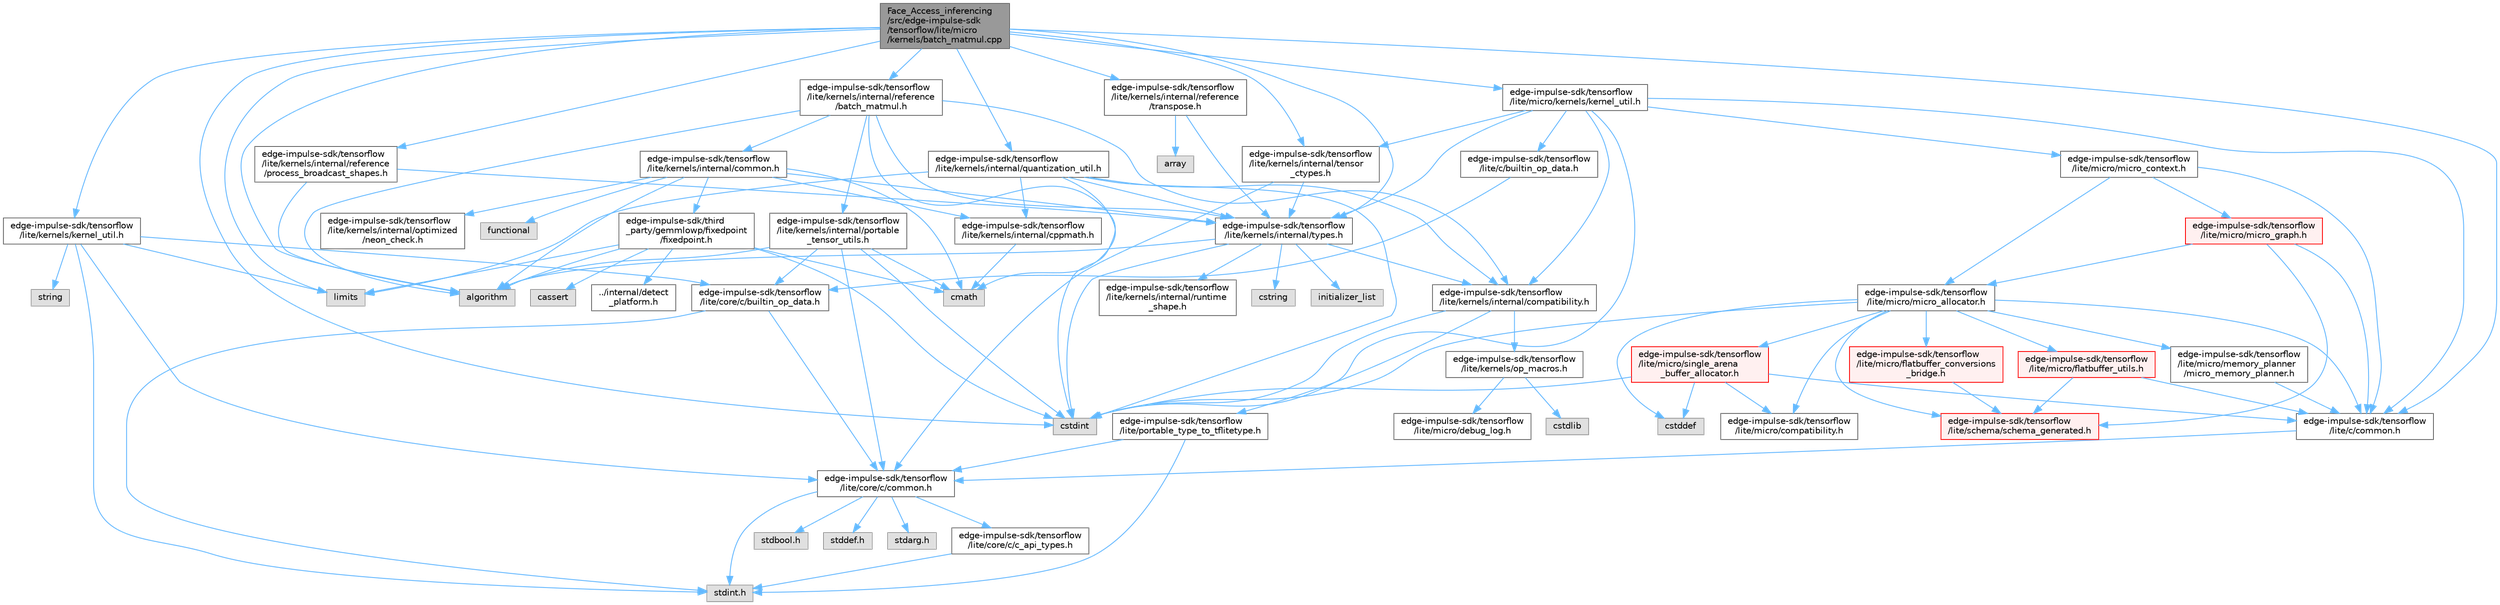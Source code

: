 digraph "Face_Access_inferencing/src/edge-impulse-sdk/tensorflow/lite/micro/kernels/batch_matmul.cpp"
{
 // LATEX_PDF_SIZE
  bgcolor="transparent";
  edge [fontname=Helvetica,fontsize=10,labelfontname=Helvetica,labelfontsize=10];
  node [fontname=Helvetica,fontsize=10,shape=box,height=0.2,width=0.4];
  Node1 [id="Node000001",label="Face_Access_inferencing\l/src/edge-impulse-sdk\l/tensorflow/lite/micro\l/kernels/batch_matmul.cpp",height=0.2,width=0.4,color="gray40", fillcolor="grey60", style="filled", fontcolor="black",tooltip=" "];
  Node1 -> Node2 [id="edge108_Node000001_Node000002",color="steelblue1",style="solid",tooltip=" "];
  Node2 [id="Node000002",label="edge-impulse-sdk/tensorflow\l/lite/kernels/internal/reference\l/batch_matmul.h",height=0.2,width=0.4,color="grey40", fillcolor="white", style="filled",URL="$_face___access__inferencing_2src_2edge-impulse-sdk_2tensorflow_2lite_2kernels_2internal_2reference_2batch__matmul_8h.html",tooltip=" "];
  Node2 -> Node3 [id="edge109_Node000002_Node000003",color="steelblue1",style="solid",tooltip=" "];
  Node3 [id="Node000003",label="algorithm",height=0.2,width=0.4,color="grey60", fillcolor="#E0E0E0", style="filled",tooltip=" "];
  Node2 -> Node4 [id="edge110_Node000002_Node000004",color="steelblue1",style="solid",tooltip=" "];
  Node4 [id="Node000004",label="cstdint",height=0.2,width=0.4,color="grey60", fillcolor="#E0E0E0", style="filled",tooltip=" "];
  Node2 -> Node5 [id="edge111_Node000002_Node000005",color="steelblue1",style="solid",tooltip=" "];
  Node5 [id="Node000005",label="edge-impulse-sdk/tensorflow\l/lite/kernels/internal/common.h",height=0.2,width=0.4,color="grey40", fillcolor="white", style="filled",URL="$_face___access__inferencing_2src_2edge-impulse-sdk_2tensorflow_2lite_2kernels_2internal_2common_8h.html",tooltip=" "];
  Node5 -> Node3 [id="edge112_Node000005_Node000003",color="steelblue1",style="solid",tooltip=" "];
  Node5 -> Node6 [id="edge113_Node000005_Node000006",color="steelblue1",style="solid",tooltip=" "];
  Node6 [id="Node000006",label="cmath",height=0.2,width=0.4,color="grey60", fillcolor="#E0E0E0", style="filled",tooltip=" "];
  Node5 -> Node7 [id="edge114_Node000005_Node000007",color="steelblue1",style="solid",tooltip=" "];
  Node7 [id="Node000007",label="functional",height=0.2,width=0.4,color="grey60", fillcolor="#E0E0E0", style="filled",tooltip=" "];
  Node5 -> Node8 [id="edge115_Node000005_Node000008",color="steelblue1",style="solid",tooltip=" "];
  Node8 [id="Node000008",label="edge-impulse-sdk/third\l_party/gemmlowp/fixedpoint\l/fixedpoint.h",height=0.2,width=0.4,color="grey40", fillcolor="white", style="filled",URL="$_face___access__inferencing_2src_2edge-impulse-sdk_2third__party_2gemmlowp_2fixedpoint_2fixedpoint_8h.html",tooltip=" "];
  Node8 -> Node3 [id="edge116_Node000008_Node000003",color="steelblue1",style="solid",tooltip=" "];
  Node8 -> Node9 [id="edge117_Node000008_Node000009",color="steelblue1",style="solid",tooltip=" "];
  Node9 [id="Node000009",label="cassert",height=0.2,width=0.4,color="grey60", fillcolor="#E0E0E0", style="filled",tooltip=" "];
  Node8 -> Node6 [id="edge118_Node000008_Node000006",color="steelblue1",style="solid",tooltip=" "];
  Node8 -> Node4 [id="edge119_Node000008_Node000004",color="steelblue1",style="solid",tooltip=" "];
  Node8 -> Node10 [id="edge120_Node000008_Node000010",color="steelblue1",style="solid",tooltip=" "];
  Node10 [id="Node000010",label="limits",height=0.2,width=0.4,color="grey60", fillcolor="#E0E0E0", style="filled",tooltip=" "];
  Node8 -> Node11 [id="edge121_Node000008_Node000011",color="steelblue1",style="solid",tooltip=" "];
  Node11 [id="Node000011",label="../internal/detect\l_platform.h",height=0.2,width=0.4,color="grey40", fillcolor="white", style="filled",URL="$_face___access__inferencing_2src_2edge-impulse-sdk_2third__party_2gemmlowp_2internal_2detect__platform_8h.html",tooltip=" "];
  Node5 -> Node12 [id="edge122_Node000005_Node000012",color="steelblue1",style="solid",tooltip=" "];
  Node12 [id="Node000012",label="edge-impulse-sdk/tensorflow\l/lite/kernels/internal/cppmath.h",height=0.2,width=0.4,color="grey40", fillcolor="white", style="filled",URL="$_face___access__inferencing_2src_2edge-impulse-sdk_2tensorflow_2lite_2kernels_2internal_2cppmath_8h.html",tooltip=" "];
  Node12 -> Node6 [id="edge123_Node000012_Node000006",color="steelblue1",style="solid",tooltip=" "];
  Node5 -> Node13 [id="edge124_Node000005_Node000013",color="steelblue1",style="solid",tooltip=" "];
  Node13 [id="Node000013",label="edge-impulse-sdk/tensorflow\l/lite/kernels/internal/optimized\l/neon_check.h",height=0.2,width=0.4,color="grey40", fillcolor="white", style="filled",URL="$_face___access__inferencing_2src_2edge-impulse-sdk_2tensorflow_2lite_2kernels_2internal_2optimized_2neon__check_8h.html",tooltip=" "];
  Node5 -> Node14 [id="edge125_Node000005_Node000014",color="steelblue1",style="solid",tooltip=" "];
  Node14 [id="Node000014",label="edge-impulse-sdk/tensorflow\l/lite/kernels/internal/types.h",height=0.2,width=0.4,color="grey40", fillcolor="white", style="filled",URL="$_face___access__inferencing_2src_2edge-impulse-sdk_2tensorflow_2lite_2kernels_2internal_2types_8h.html",tooltip=" "];
  Node14 -> Node3 [id="edge126_Node000014_Node000003",color="steelblue1",style="solid",tooltip=" "];
  Node14 -> Node4 [id="edge127_Node000014_Node000004",color="steelblue1",style="solid",tooltip=" "];
  Node14 -> Node15 [id="edge128_Node000014_Node000015",color="steelblue1",style="solid",tooltip=" "];
  Node15 [id="Node000015",label="cstring",height=0.2,width=0.4,color="grey60", fillcolor="#E0E0E0", style="filled",tooltip=" "];
  Node14 -> Node16 [id="edge129_Node000014_Node000016",color="steelblue1",style="solid",tooltip=" "];
  Node16 [id="Node000016",label="initializer_list",height=0.2,width=0.4,color="grey60", fillcolor="#E0E0E0", style="filled",tooltip=" "];
  Node14 -> Node17 [id="edge130_Node000014_Node000017",color="steelblue1",style="solid",tooltip=" "];
  Node17 [id="Node000017",label="edge-impulse-sdk/tensorflow\l/lite/kernels/internal/compatibility.h",height=0.2,width=0.4,color="grey40", fillcolor="white", style="filled",URL="$_face___access__inferencing_2src_2edge-impulse-sdk_2tensorflow_2lite_2kernels_2internal_2compatibility_8h.html",tooltip=" "];
  Node17 -> Node4 [id="edge131_Node000017_Node000004",color="steelblue1",style="solid",tooltip=" "];
  Node17 -> Node18 [id="edge132_Node000017_Node000018",color="steelblue1",style="solid",tooltip=" "];
  Node18 [id="Node000018",label="edge-impulse-sdk/tensorflow\l/lite/portable_type_to_tflitetype.h",height=0.2,width=0.4,color="grey40", fillcolor="white", style="filled",URL="$_face___access__inferencing_2src_2edge-impulse-sdk_2tensorflow_2lite_2portable__type__to__tflitetype_8h.html",tooltip=" "];
  Node18 -> Node19 [id="edge133_Node000018_Node000019",color="steelblue1",style="solid",tooltip=" "];
  Node19 [id="Node000019",label="stdint.h",height=0.2,width=0.4,color="grey60", fillcolor="#E0E0E0", style="filled",tooltip=" "];
  Node18 -> Node20 [id="edge134_Node000018_Node000020",color="steelblue1",style="solid",tooltip=" "];
  Node20 [id="Node000020",label="edge-impulse-sdk/tensorflow\l/lite/core/c/common.h",height=0.2,width=0.4,color="grey40", fillcolor="white", style="filled",URL="$_face___access__inferencing_2src_2edge-impulse-sdk_2tensorflow_2lite_2core_2c_2common_8h.html",tooltip=" "];
  Node20 -> Node21 [id="edge135_Node000020_Node000021",color="steelblue1",style="solid",tooltip=" "];
  Node21 [id="Node000021",label="stdarg.h",height=0.2,width=0.4,color="grey60", fillcolor="#E0E0E0", style="filled",tooltip=" "];
  Node20 -> Node22 [id="edge136_Node000020_Node000022",color="steelblue1",style="solid",tooltip=" "];
  Node22 [id="Node000022",label="stdbool.h",height=0.2,width=0.4,color="grey60", fillcolor="#E0E0E0", style="filled",tooltip=" "];
  Node20 -> Node23 [id="edge137_Node000020_Node000023",color="steelblue1",style="solid",tooltip=" "];
  Node23 [id="Node000023",label="stddef.h",height=0.2,width=0.4,color="grey60", fillcolor="#E0E0E0", style="filled",tooltip=" "];
  Node20 -> Node19 [id="edge138_Node000020_Node000019",color="steelblue1",style="solid",tooltip=" "];
  Node20 -> Node24 [id="edge139_Node000020_Node000024",color="steelblue1",style="solid",tooltip=" "];
  Node24 [id="Node000024",label="edge-impulse-sdk/tensorflow\l/lite/core/c/c_api_types.h",height=0.2,width=0.4,color="grey40", fillcolor="white", style="filled",URL="$_face___access__inferencing_2src_2edge-impulse-sdk_2tensorflow_2lite_2core_2c_2c__api__types_8h.html",tooltip=" "];
  Node24 -> Node19 [id="edge140_Node000024_Node000019",color="steelblue1",style="solid",tooltip=" "];
  Node17 -> Node25 [id="edge141_Node000017_Node000025",color="steelblue1",style="solid",tooltip=" "];
  Node25 [id="Node000025",label="edge-impulse-sdk/tensorflow\l/lite/kernels/op_macros.h",height=0.2,width=0.4,color="grey40", fillcolor="white", style="filled",URL="$_face___access__inferencing_2src_2edge-impulse-sdk_2tensorflow_2lite_2kernels_2op__macros_8h.html",tooltip=" "];
  Node25 -> Node26 [id="edge142_Node000025_Node000026",color="steelblue1",style="solid",tooltip=" "];
  Node26 [id="Node000026",label="edge-impulse-sdk/tensorflow\l/lite/micro/debug_log.h",height=0.2,width=0.4,color="grey40", fillcolor="white", style="filled",URL="$_face___access__inferencing_2src_2edge-impulse-sdk_2tensorflow_2lite_2micro_2debug__log_8h.html",tooltip=" "];
  Node25 -> Node27 [id="edge143_Node000025_Node000027",color="steelblue1",style="solid",tooltip=" "];
  Node27 [id="Node000027",label="cstdlib",height=0.2,width=0.4,color="grey60", fillcolor="#E0E0E0", style="filled",tooltip=" "];
  Node14 -> Node28 [id="edge144_Node000014_Node000028",color="steelblue1",style="solid",tooltip=" "];
  Node28 [id="Node000028",label="edge-impulse-sdk/tensorflow\l/lite/kernels/internal/runtime\l_shape.h",height=0.2,width=0.4,color="grey40", fillcolor="white", style="filled",URL="$_face___access__inferencing_2src_2edge-impulse-sdk_2tensorflow_2lite_2kernels_2internal_2runtime__shape_8h.html",tooltip=" "];
  Node2 -> Node17 [id="edge145_Node000002_Node000017",color="steelblue1",style="solid",tooltip=" "];
  Node2 -> Node29 [id="edge146_Node000002_Node000029",color="steelblue1",style="solid",tooltip=" "];
  Node29 [id="Node000029",label="edge-impulse-sdk/tensorflow\l/lite/kernels/internal/portable\l_tensor_utils.h",height=0.2,width=0.4,color="grey40", fillcolor="white", style="filled",URL="$_face___access__inferencing_2src_2edge-impulse-sdk_2tensorflow_2lite_2kernels_2internal_2portable__tensor__utils_8h.html",tooltip=" "];
  Node29 -> Node3 [id="edge147_Node000029_Node000003",color="steelblue1",style="solid",tooltip=" "];
  Node29 -> Node6 [id="edge148_Node000029_Node000006",color="steelblue1",style="solid",tooltip=" "];
  Node29 -> Node4 [id="edge149_Node000029_Node000004",color="steelblue1",style="solid",tooltip=" "];
  Node29 -> Node30 [id="edge150_Node000029_Node000030",color="steelblue1",style="solid",tooltip=" "];
  Node30 [id="Node000030",label="edge-impulse-sdk/tensorflow\l/lite/core/c/builtin_op_data.h",height=0.2,width=0.4,color="grey40", fillcolor="white", style="filled",URL="$_face___access__inferencing_2src_2edge-impulse-sdk_2tensorflow_2lite_2core_2c_2builtin__op__data_8h.html",tooltip=" "];
  Node30 -> Node19 [id="edge151_Node000030_Node000019",color="steelblue1",style="solid",tooltip=" "];
  Node30 -> Node20 [id="edge152_Node000030_Node000020",color="steelblue1",style="solid",tooltip=" "];
  Node29 -> Node20 [id="edge153_Node000029_Node000020",color="steelblue1",style="solid",tooltip=" "];
  Node2 -> Node14 [id="edge154_Node000002_Node000014",color="steelblue1",style="solid",tooltip=" "];
  Node1 -> Node3 [id="edge155_Node000001_Node000003",color="steelblue1",style="solid",tooltip=" "];
  Node1 -> Node4 [id="edge156_Node000001_Node000004",color="steelblue1",style="solid",tooltip=" "];
  Node1 -> Node10 [id="edge157_Node000001_Node000010",color="steelblue1",style="solid",tooltip=" "];
  Node1 -> Node31 [id="edge158_Node000001_Node000031",color="steelblue1",style="solid",tooltip=" "];
  Node31 [id="Node000031",label="edge-impulse-sdk/tensorflow\l/lite/c/common.h",height=0.2,width=0.4,color="grey40", fillcolor="white", style="filled",URL="$_face___access__inferencing_2src_2edge-impulse-sdk_2tensorflow_2lite_2c_2common_8h.html",tooltip=" "];
  Node31 -> Node20 [id="edge159_Node000031_Node000020",color="steelblue1",style="solid",tooltip=" "];
  Node1 -> Node32 [id="edge160_Node000001_Node000032",color="steelblue1",style="solid",tooltip=" "];
  Node32 [id="Node000032",label="edge-impulse-sdk/tensorflow\l/lite/kernels/internal/quantization_util.h",height=0.2,width=0.4,color="grey40", fillcolor="white", style="filled",URL="$_face___access__inferencing_2src_2edge-impulse-sdk_2tensorflow_2lite_2kernels_2internal_2quantization__util_8h.html",tooltip=" "];
  Node32 -> Node6 [id="edge161_Node000032_Node000006",color="steelblue1",style="solid",tooltip=" "];
  Node32 -> Node4 [id="edge162_Node000032_Node000004",color="steelblue1",style="solid",tooltip=" "];
  Node32 -> Node10 [id="edge163_Node000032_Node000010",color="steelblue1",style="solid",tooltip=" "];
  Node32 -> Node17 [id="edge164_Node000032_Node000017",color="steelblue1",style="solid",tooltip=" "];
  Node32 -> Node12 [id="edge165_Node000032_Node000012",color="steelblue1",style="solid",tooltip=" "];
  Node32 -> Node14 [id="edge166_Node000032_Node000014",color="steelblue1",style="solid",tooltip=" "];
  Node1 -> Node33 [id="edge167_Node000001_Node000033",color="steelblue1",style="solid",tooltip=" "];
  Node33 [id="Node000033",label="edge-impulse-sdk/tensorflow\l/lite/kernels/internal/reference\l/process_broadcast_shapes.h",height=0.2,width=0.4,color="grey40", fillcolor="white", style="filled",URL="$_face___access__inferencing_2src_2edge-impulse-sdk_2tensorflow_2lite_2kernels_2internal_2referend4c589f31776ca07f2f326a3c5dba149.html",tooltip=" "];
  Node33 -> Node3 [id="edge168_Node000033_Node000003",color="steelblue1",style="solid",tooltip=" "];
  Node33 -> Node14 [id="edge169_Node000033_Node000014",color="steelblue1",style="solid",tooltip=" "];
  Node1 -> Node34 [id="edge170_Node000001_Node000034",color="steelblue1",style="solid",tooltip=" "];
  Node34 [id="Node000034",label="edge-impulse-sdk/tensorflow\l/lite/kernels/internal/reference\l/transpose.h",height=0.2,width=0.4,color="grey40", fillcolor="white", style="filled",URL="$_face___access__inferencing_2src_2edge-impulse-sdk_2tensorflow_2lite_2kernels_2internal_2reference_2transpose_8h.html",tooltip=" "];
  Node34 -> Node35 [id="edge171_Node000034_Node000035",color="steelblue1",style="solid",tooltip=" "];
  Node35 [id="Node000035",label="array",height=0.2,width=0.4,color="grey60", fillcolor="#E0E0E0", style="filled",tooltip=" "];
  Node34 -> Node14 [id="edge172_Node000034_Node000014",color="steelblue1",style="solid",tooltip=" "];
  Node1 -> Node36 [id="edge173_Node000001_Node000036",color="steelblue1",style="solid",tooltip=" "];
  Node36 [id="Node000036",label="edge-impulse-sdk/tensorflow\l/lite/kernels/internal/tensor\l_ctypes.h",height=0.2,width=0.4,color="grey40", fillcolor="white", style="filled",URL="$_face___access__inferencing_2src_2edge-impulse-sdk_2tensorflow_2lite_2kernels_2internal_2tensor__ctypes_8h.html",tooltip=" "];
  Node36 -> Node20 [id="edge174_Node000036_Node000020",color="steelblue1",style="solid",tooltip=" "];
  Node36 -> Node14 [id="edge175_Node000036_Node000014",color="steelblue1",style="solid",tooltip=" "];
  Node1 -> Node14 [id="edge176_Node000001_Node000014",color="steelblue1",style="solid",tooltip=" "];
  Node1 -> Node37 [id="edge177_Node000001_Node000037",color="steelblue1",style="solid",tooltip=" "];
  Node37 [id="Node000037",label="edge-impulse-sdk/tensorflow\l/lite/kernels/kernel_util.h",height=0.2,width=0.4,color="grey40", fillcolor="white", style="filled",URL="$_face___access__inferencing_2src_2edge-impulse-sdk_2tensorflow_2lite_2kernels_2kernel__util_8h.html",tooltip=" "];
  Node37 -> Node19 [id="edge178_Node000037_Node000019",color="steelblue1",style="solid",tooltip=" "];
  Node37 -> Node10 [id="edge179_Node000037_Node000010",color="steelblue1",style="solid",tooltip=" "];
  Node37 -> Node38 [id="edge180_Node000037_Node000038",color="steelblue1",style="solid",tooltip=" "];
  Node38 [id="Node000038",label="string",height=0.2,width=0.4,color="grey60", fillcolor="#E0E0E0", style="filled",tooltip=" "];
  Node37 -> Node30 [id="edge181_Node000037_Node000030",color="steelblue1",style="solid",tooltip=" "];
  Node37 -> Node20 [id="edge182_Node000037_Node000020",color="steelblue1",style="solid",tooltip=" "];
  Node1 -> Node39 [id="edge183_Node000001_Node000039",color="steelblue1",style="solid",tooltip=" "];
  Node39 [id="Node000039",label="edge-impulse-sdk/tensorflow\l/lite/micro/kernels/kernel_util.h",height=0.2,width=0.4,color="grey40", fillcolor="white", style="filled",URL="$_face___access__inferencing_2src_2edge-impulse-sdk_2tensorflow_2lite_2micro_2kernels_2kernel__util_8h.html",tooltip=" "];
  Node39 -> Node4 [id="edge184_Node000039_Node000004",color="steelblue1",style="solid",tooltip=" "];
  Node39 -> Node40 [id="edge185_Node000039_Node000040",color="steelblue1",style="solid",tooltip=" "];
  Node40 [id="Node000040",label="edge-impulse-sdk/tensorflow\l/lite/c/builtin_op_data.h",height=0.2,width=0.4,color="grey40", fillcolor="white", style="filled",URL="$_face___access__inferencing_2src_2edge-impulse-sdk_2tensorflow_2lite_2c_2builtin__op__data_8h.html",tooltip=" "];
  Node40 -> Node30 [id="edge186_Node000040_Node000030",color="steelblue1",style="solid",tooltip=" "];
  Node39 -> Node31 [id="edge187_Node000039_Node000031",color="steelblue1",style="solid",tooltip=" "];
  Node39 -> Node17 [id="edge188_Node000039_Node000017",color="steelblue1",style="solid",tooltip=" "];
  Node39 -> Node36 [id="edge189_Node000039_Node000036",color="steelblue1",style="solid",tooltip=" "];
  Node39 -> Node14 [id="edge190_Node000039_Node000014",color="steelblue1",style="solid",tooltip=" "];
  Node39 -> Node41 [id="edge191_Node000039_Node000041",color="steelblue1",style="solid",tooltip=" "];
  Node41 [id="Node000041",label="edge-impulse-sdk/tensorflow\l/lite/micro/micro_context.h",height=0.2,width=0.4,color="grey40", fillcolor="white", style="filled",URL="$_face___access__inferencing_2src_2edge-impulse-sdk_2tensorflow_2lite_2micro_2micro__context_8h.html",tooltip=" "];
  Node41 -> Node31 [id="edge192_Node000041_Node000031",color="steelblue1",style="solid",tooltip=" "];
  Node41 -> Node42 [id="edge193_Node000041_Node000042",color="steelblue1",style="solid",tooltip=" "];
  Node42 [id="Node000042",label="edge-impulse-sdk/tensorflow\l/lite/micro/micro_allocator.h",height=0.2,width=0.4,color="grey40", fillcolor="white", style="filled",URL="$_face___access__inferencing_2src_2edge-impulse-sdk_2tensorflow_2lite_2micro_2micro__allocator_8h.html",tooltip=" "];
  Node42 -> Node43 [id="edge194_Node000042_Node000043",color="steelblue1",style="solid",tooltip=" "];
  Node43 [id="Node000043",label="cstddef",height=0.2,width=0.4,color="grey60", fillcolor="#E0E0E0", style="filled",tooltip=" "];
  Node42 -> Node4 [id="edge195_Node000042_Node000004",color="steelblue1",style="solid",tooltip=" "];
  Node42 -> Node31 [id="edge196_Node000042_Node000031",color="steelblue1",style="solid",tooltip=" "];
  Node42 -> Node44 [id="edge197_Node000042_Node000044",color="steelblue1",style="solid",tooltip=" "];
  Node44 [id="Node000044",label="edge-impulse-sdk/tensorflow\l/lite/micro/single_arena\l_buffer_allocator.h",height=0.2,width=0.4,color="red", fillcolor="#FFF0F0", style="filled",URL="$_face___access__inferencing_2src_2edge-impulse-sdk_2tensorflow_2lite_2micro_2single__arena__buffer__allocator_8h.html",tooltip=" "];
  Node44 -> Node43 [id="edge198_Node000044_Node000043",color="steelblue1",style="solid",tooltip=" "];
  Node44 -> Node4 [id="edge199_Node000044_Node000004",color="steelblue1",style="solid",tooltip=" "];
  Node44 -> Node31 [id="edge200_Node000044_Node000031",color="steelblue1",style="solid",tooltip=" "];
  Node44 -> Node47 [id="edge201_Node000044_Node000047",color="steelblue1",style="solid",tooltip=" "];
  Node47 [id="Node000047",label="edge-impulse-sdk/tensorflow\l/lite/micro/compatibility.h",height=0.2,width=0.4,color="grey40", fillcolor="white", style="filled",URL="$_face___access__inferencing_2src_2edge-impulse-sdk_2tensorflow_2lite_2micro_2compatibility_8h.html",tooltip=" "];
  Node42 -> Node47 [id="edge202_Node000042_Node000047",color="steelblue1",style="solid",tooltip=" "];
  Node42 -> Node48 [id="edge203_Node000042_Node000048",color="steelblue1",style="solid",tooltip=" "];
  Node48 [id="Node000048",label="edge-impulse-sdk/tensorflow\l/lite/micro/flatbuffer_utils.h",height=0.2,width=0.4,color="red", fillcolor="#FFF0F0", style="filled",URL="$_face___access__inferencing_2src_2edge-impulse-sdk_2tensorflow_2lite_2micro_2flatbuffer__utils_8h.html",tooltip=" "];
  Node48 -> Node31 [id="edge204_Node000048_Node000031",color="steelblue1",style="solid",tooltip=" "];
  Node48 -> Node79 [id="edge205_Node000048_Node000079",color="steelblue1",style="solid",tooltip=" "];
  Node79 [id="Node000079",label="edge-impulse-sdk/tensorflow\l/lite/schema/schema_generated.h",height=0.2,width=0.4,color="red", fillcolor="#FFF0F0", style="filled",URL="$_face___access__inferencing_2src_2edge-impulse-sdk_2tensorflow_2lite_2schema_2schema__generated_8h.html",tooltip=" "];
  Node42 -> Node80 [id="edge206_Node000042_Node000080",color="steelblue1",style="solid",tooltip=" "];
  Node80 [id="Node000080",label="edge-impulse-sdk/tensorflow\l/lite/micro/memory_planner\l/micro_memory_planner.h",height=0.2,width=0.4,color="grey40", fillcolor="white", style="filled",URL="$_face___access__inferencing_2src_2edge-impulse-sdk_2tensorflow_2lite_2micro_2memory__planner_2micro__memory__planner_8h.html",tooltip=" "];
  Node80 -> Node31 [id="edge207_Node000080_Node000031",color="steelblue1",style="solid",tooltip=" "];
  Node42 -> Node81 [id="edge208_Node000042_Node000081",color="steelblue1",style="solid",tooltip=" "];
  Node81 [id="Node000081",label="edge-impulse-sdk/tensorflow\l/lite/micro/flatbuffer_conversions\l_bridge.h",height=0.2,width=0.4,color="red", fillcolor="#FFF0F0", style="filled",URL="$_face___access__inferencing_2src_2edge-impulse-sdk_2tensorflow_2lite_2micro_2flatbuffer__conversions__bridge_8h.html",tooltip=" "];
  Node81 -> Node79 [id="edge209_Node000081_Node000079",color="steelblue1",style="solid",tooltip=" "];
  Node42 -> Node79 [id="edge210_Node000042_Node000079",color="steelblue1",style="solid",tooltip=" "];
  Node41 -> Node86 [id="edge211_Node000041_Node000086",color="steelblue1",style="solid",tooltip=" "];
  Node86 [id="Node000086",label="edge-impulse-sdk/tensorflow\l/lite/micro/micro_graph.h",height=0.2,width=0.4,color="red", fillcolor="#FFF0F0", style="filled",URL="$_face___access__inferencing_2src_2edge-impulse-sdk_2tensorflow_2lite_2micro_2micro__graph_8h.html",tooltip=" "];
  Node86 -> Node31 [id="edge212_Node000086_Node000031",color="steelblue1",style="solid",tooltip=" "];
  Node86 -> Node42 [id="edge213_Node000086_Node000042",color="steelblue1",style="solid",tooltip=" "];
  Node86 -> Node79 [id="edge214_Node000086_Node000079",color="steelblue1",style="solid",tooltip=" "];
}
